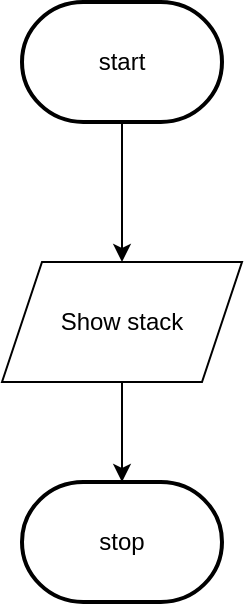 <mxfile>
    <diagram id="KrzKv0iSiNxLP1bJ20V3" name="Page-1">
        <mxGraphModel dx="434" dy="389" grid="1" gridSize="10" guides="1" tooltips="1" connect="1" arrows="1" fold="1" page="1" pageScale="1" pageWidth="827" pageHeight="1169" math="0" shadow="0">
            <root>
                <mxCell id="0"/>
                <mxCell id="1" parent="0"/>
                <mxCell id="2" style="edgeStyle=none;html=1;" edge="1" parent="1">
                    <mxGeometry relative="1" as="geometry">
                        <mxPoint x="400" y="240" as="targetPoint"/>
                        <mxPoint x="400" y="170" as="sourcePoint"/>
                    </mxGeometry>
                </mxCell>
                <mxCell id="4" style="edgeStyle=none;html=1;" edge="1" parent="1" source="5">
                    <mxGeometry relative="1" as="geometry">
                        <mxPoint x="400" y="350" as="targetPoint"/>
                    </mxGeometry>
                </mxCell>
                <mxCell id="5" value="Show stack" style="shape=parallelogram;perimeter=parallelogramPerimeter;whiteSpace=wrap;html=1;fixedSize=1;" vertex="1" parent="1">
                    <mxGeometry x="340" y="240" width="120" height="60" as="geometry"/>
                </mxCell>
                <mxCell id="7" value="start" style="strokeWidth=2;html=1;shape=mxgraph.flowchart.terminator;whiteSpace=wrap;" vertex="1" parent="1">
                    <mxGeometry x="350" y="110" width="100" height="60" as="geometry"/>
                </mxCell>
                <mxCell id="8" value="stop" style="strokeWidth=2;html=1;shape=mxgraph.flowchart.terminator;whiteSpace=wrap;" vertex="1" parent="1">
                    <mxGeometry x="350" y="350" width="100" height="60" as="geometry"/>
                </mxCell>
            </root>
        </mxGraphModel>
    </diagram>
</mxfile>